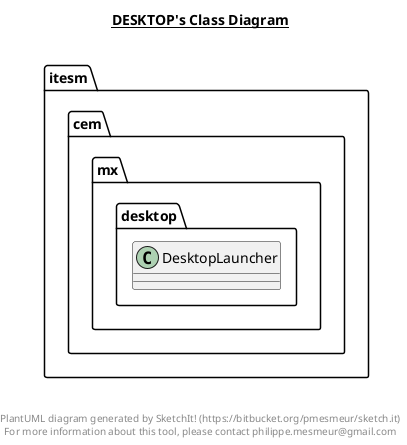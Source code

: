 @startuml

title __DESKTOP's Class Diagram__\n

  package itesm.cem.mx.desktop {
    class DesktopLauncher {
    }
  }
  



right footer


PlantUML diagram generated by SketchIt! (https://bitbucket.org/pmesmeur/sketch.it)
For more information about this tool, please contact philippe.mesmeur@gmail.com
endfooter

@enduml
